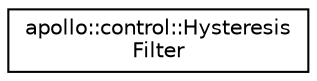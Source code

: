 digraph "Graphical Class Hierarchy"
{
  edge [fontname="Helvetica",fontsize="10",labelfontname="Helvetica",labelfontsize="10"];
  node [fontname="Helvetica",fontsize="10",shape=record];
  rankdir="LR";
  Node1 [label="apollo::control::Hysteresis\lFilter",height=0.2,width=0.4,color="black", fillcolor="white", style="filled",URL="$classapollo_1_1control_1_1HysteresisFilter.html"];
}
